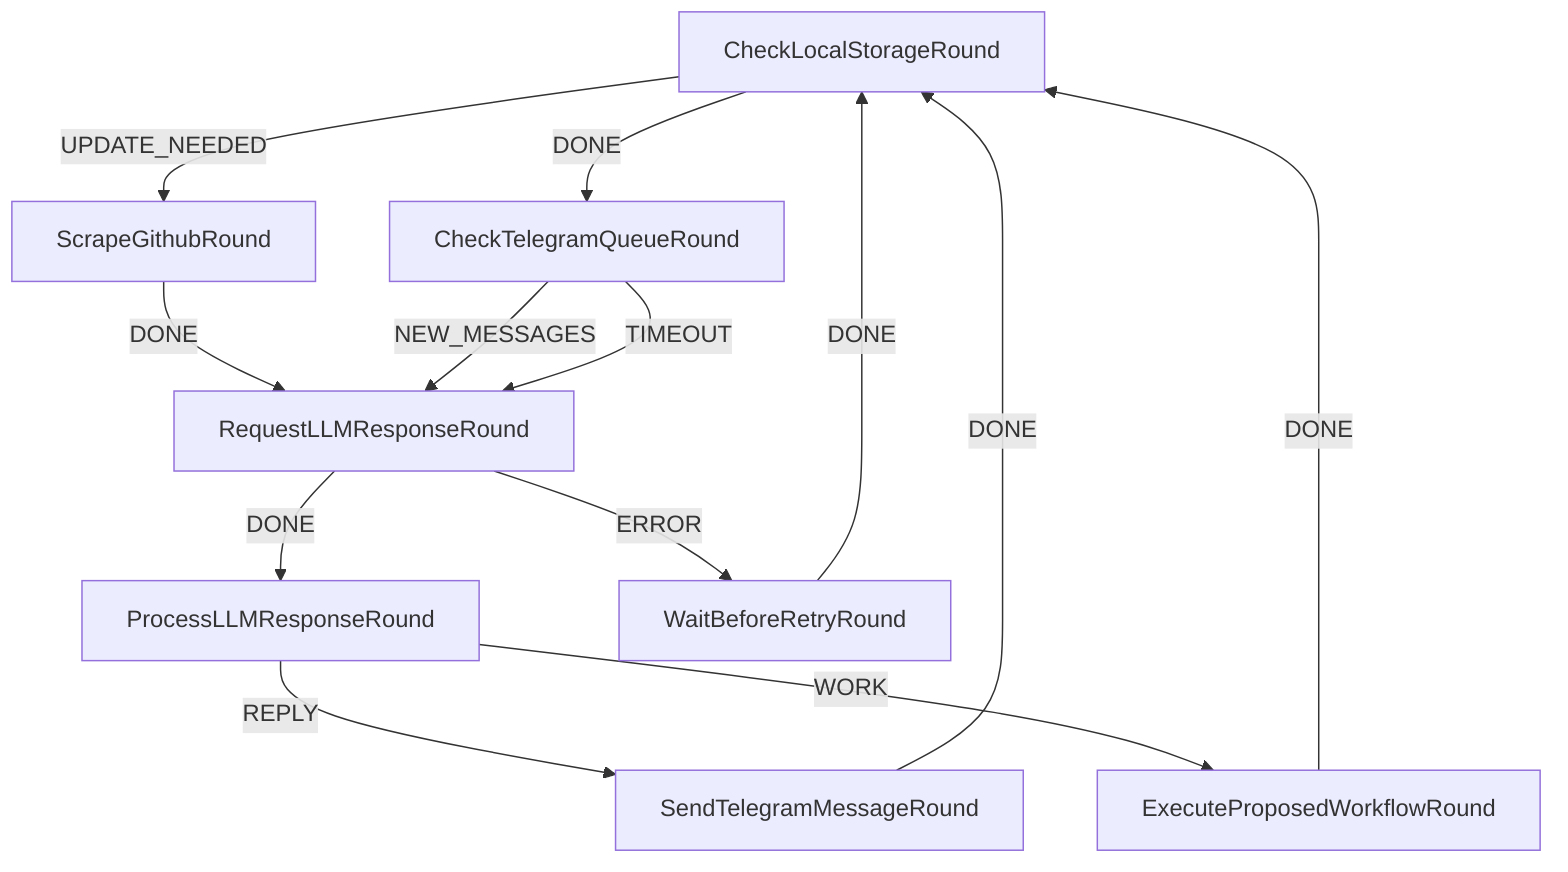 graph TD
  CheckLocalStorageRound -->|DONE| CheckTelegramQueueRound
  CheckLocalStorageRound -->|UPDATE_NEEDED| ScrapeGithubRound
  ScrapeGithubRound -->|DONE| RequestLLMResponseRound
  RequestLLMResponseRound -->|DONE| ProcessLLMResponseRound
  RequestLLMResponseRound -->|ERROR| WaitBeforeRetryRound

  CheckTelegramQueueRound -->|NEW_MESSAGES| RequestLLMResponseRound
  CheckTelegramQueueRound  -->|TIMEOUT| RequestLLMResponseRound

  ProcessLLMResponseRound -->|REPLY| SendTelegramMessageRound
  ProcessLLMResponseRound -->|WORK| ExecuteProposedWorkflowRound
  
  SendTelegramMessageRound -->|DONE| CheckLocalStorageRound
  ExecuteProposedWorkflowRound -->|DONE| CheckLocalStorageRound
  WaitBeforeRetryRound -->|DONE| CheckLocalStorageRound